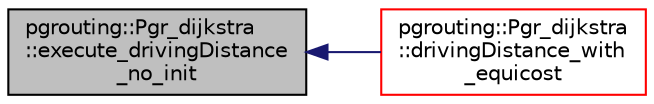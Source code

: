 digraph "pgrouting::Pgr_dijkstra::execute_drivingDistance_no_init"
{
  edge [fontname="Helvetica",fontsize="10",labelfontname="Helvetica",labelfontsize="10"];
  node [fontname="Helvetica",fontsize="10",shape=record];
  rankdir="LR";
  Node168 [label="pgrouting::Pgr_dijkstra\l::execute_drivingDistance\l_no_init",height=0.2,width=0.4,color="black", fillcolor="grey75", style="filled", fontcolor="black"];
  Node168 -> Node169 [dir="back",color="midnightblue",fontsize="10",style="solid",fontname="Helvetica"];
  Node169 [label="pgrouting::Pgr_dijkstra\l::drivingDistance_with\l_equicost",height=0.2,width=0.4,color="red", fillcolor="white", style="filled",URL="$classpgrouting_1_1Pgr__dijkstra.html#a6f64fb0dcca638ee7995f6522d5ecf8d"];
}
